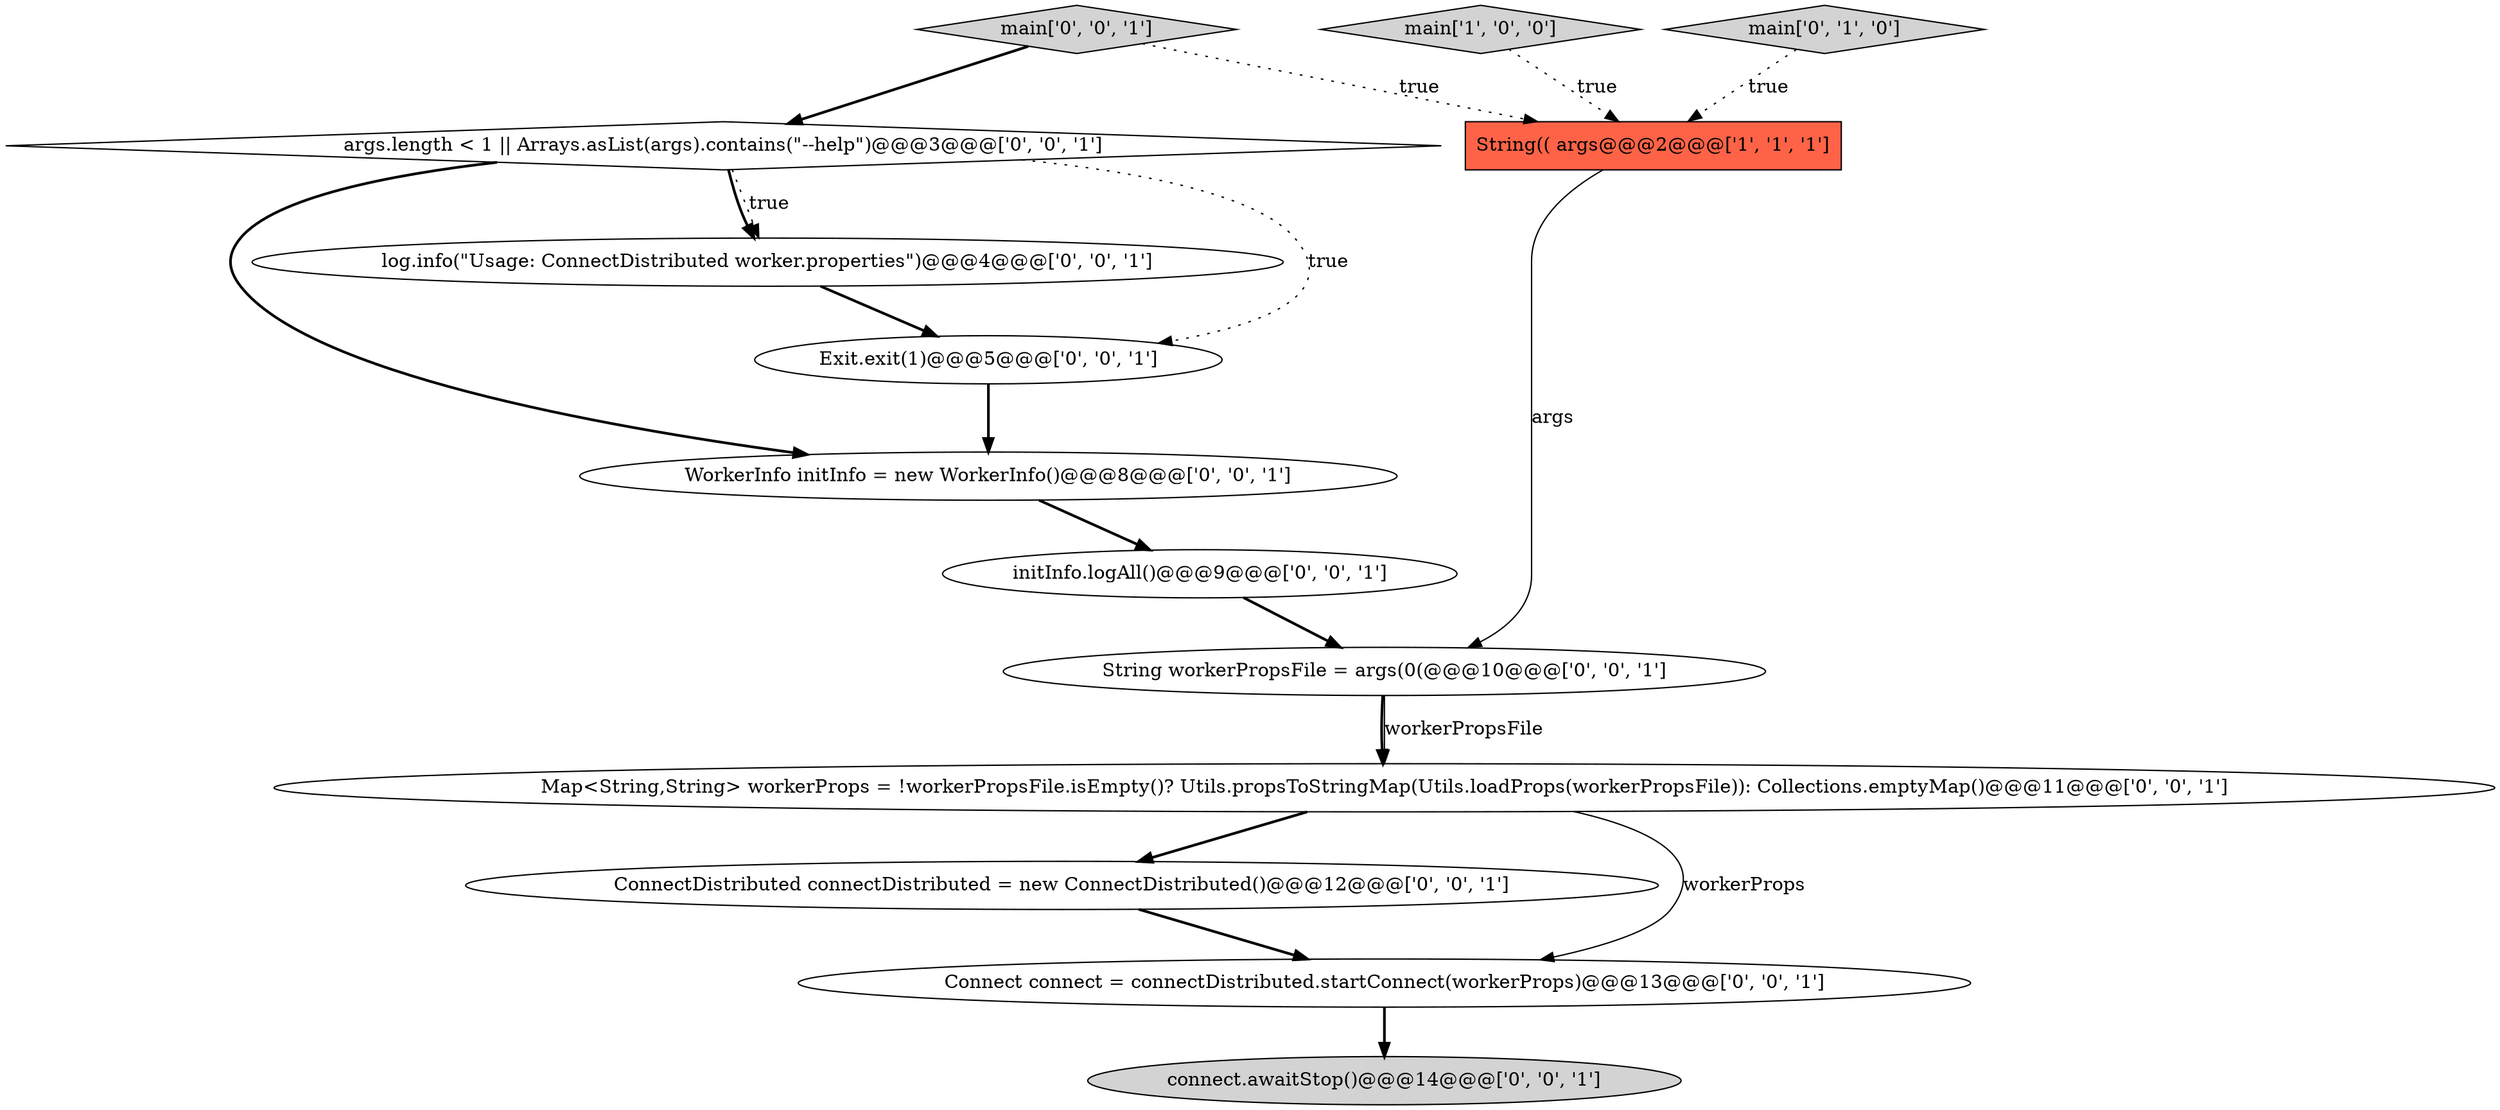 digraph {
5 [style = filled, label = "args.length < 1 || Arrays.asList(args).contains(\"--help\")@@@3@@@['0', '0', '1']", fillcolor = white, shape = diamond image = "AAA0AAABBB3BBB"];
10 [style = filled, label = "String workerPropsFile = args(0(@@@10@@@['0', '0', '1']", fillcolor = white, shape = ellipse image = "AAA0AAABBB3BBB"];
3 [style = filled, label = "ConnectDistributed connectDistributed = new ConnectDistributed()@@@12@@@['0', '0', '1']", fillcolor = white, shape = ellipse image = "AAA0AAABBB3BBB"];
8 [style = filled, label = "log.info(\"Usage: ConnectDistributed worker.properties\")@@@4@@@['0', '0', '1']", fillcolor = white, shape = ellipse image = "AAA0AAABBB3BBB"];
6 [style = filled, label = "WorkerInfo initInfo = new WorkerInfo()@@@8@@@['0', '0', '1']", fillcolor = white, shape = ellipse image = "AAA0AAABBB3BBB"];
12 [style = filled, label = "main['0', '0', '1']", fillcolor = lightgray, shape = diamond image = "AAA0AAABBB3BBB"];
13 [style = filled, label = "Map<String,String> workerProps = !workerPropsFile.isEmpty()? Utils.propsToStringMap(Utils.loadProps(workerPropsFile)): Collections.emptyMap()@@@11@@@['0', '0', '1']", fillcolor = white, shape = ellipse image = "AAA0AAABBB3BBB"];
1 [style = filled, label = "main['1', '0', '0']", fillcolor = lightgray, shape = diamond image = "AAA0AAABBB1BBB"];
2 [style = filled, label = "main['0', '1', '0']", fillcolor = lightgray, shape = diamond image = "AAA0AAABBB2BBB"];
4 [style = filled, label = "Exit.exit(1)@@@5@@@['0', '0', '1']", fillcolor = white, shape = ellipse image = "AAA0AAABBB3BBB"];
11 [style = filled, label = "connect.awaitStop()@@@14@@@['0', '0', '1']", fillcolor = lightgray, shape = ellipse image = "AAA0AAABBB3BBB"];
7 [style = filled, label = "Connect connect = connectDistributed.startConnect(workerProps)@@@13@@@['0', '0', '1']", fillcolor = white, shape = ellipse image = "AAA0AAABBB3BBB"];
0 [style = filled, label = "String(( args@@@2@@@['1', '1', '1']", fillcolor = tomato, shape = box image = "AAA0AAABBB1BBB"];
9 [style = filled, label = "initInfo.logAll()@@@9@@@['0', '0', '1']", fillcolor = white, shape = ellipse image = "AAA0AAABBB3BBB"];
13->3 [style = bold, label=""];
5->8 [style = dotted, label="true"];
12->0 [style = dotted, label="true"];
6->9 [style = bold, label=""];
4->6 [style = bold, label=""];
0->10 [style = solid, label="args"];
12->5 [style = bold, label=""];
5->4 [style = dotted, label="true"];
2->0 [style = dotted, label="true"];
10->13 [style = bold, label=""];
5->8 [style = bold, label=""];
7->11 [style = bold, label=""];
10->13 [style = solid, label="workerPropsFile"];
8->4 [style = bold, label=""];
3->7 [style = bold, label=""];
1->0 [style = dotted, label="true"];
5->6 [style = bold, label=""];
9->10 [style = bold, label=""];
13->7 [style = solid, label="workerProps"];
}
